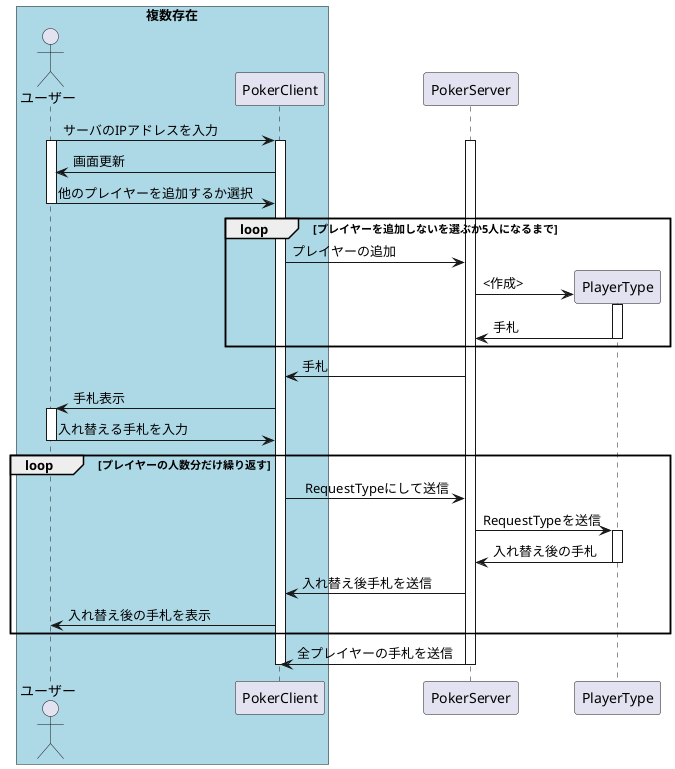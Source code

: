 @startuml
box "複数存在" #LightBlue
    actor ユーザー as user
    participant PokerClient as client
end box
participant PokerServer as server
participant PlayerType

user -> client : サーバのIPアドレスを入力
activate user
activate client
activate server
client -> user : 画面更新
user -> client : 他のプレイヤーを追加するか選択
deactivate user
loop プレイヤーを追加しないを選ぶか5人になるまで
client -> server : プレイヤーの追加
create PlayerType
server -> PlayerType : <作成>
activate PlayerType
PlayerType -> server : 手札
deactivate PlayerType
end
server -> client : 手札
client -> user : 手札表示
activate user
user -> client : 入れ替える手札を入力
deactivate user
loop プレイヤーの人数分だけ繰り返す
client -> server :　RequestTypeにして送信
server -> PlayerType : RequestTypeを送信
activate PlayerType
PlayerType -> server : 入れ替え後の手札
deactivate PlayerType
server -> client : 入れ替え後手札を送信
client -> user : 入れ替え後の手札を表示
end
server -> client : 全プレイヤーの手札を送信
deactivate server

deactivate client
@enduml